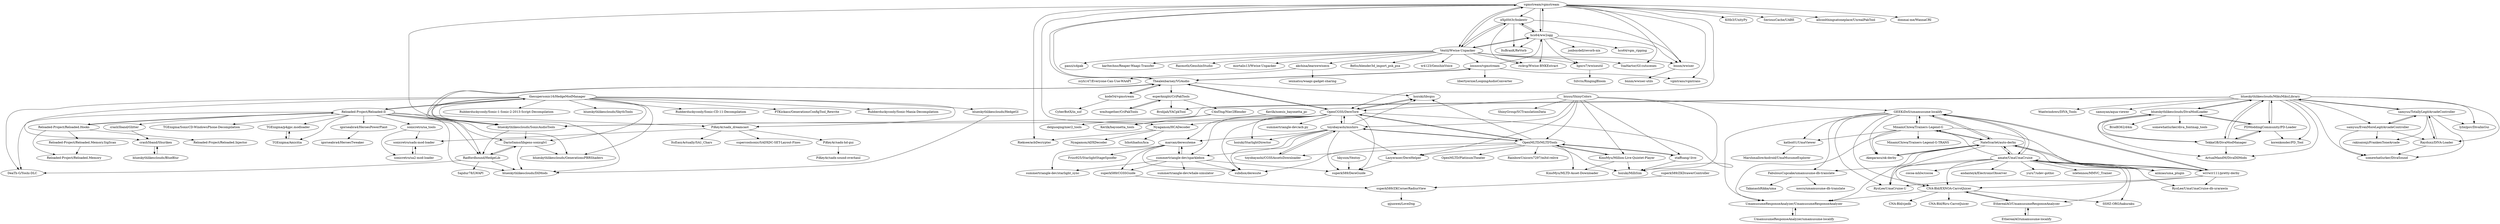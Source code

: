 digraph G {
"Nyagamon/HCADecoder" -> "Nyagamon/ADXDecoder"
"Nyagamon/HCADecoder" -> "Rieksee/acbDecrypter"
"Nyagamon/HCADecoder" -> "Ishotihadus/hca"
"MinamiChiwa/Trainers-Legend-G" -> "GEEKiDoS/umamusume-localify"
"MinamiChiwa/Trainers-Legend-G" -> "NateScarlet/auto-derby"
"MinamiChiwa/Trainers-Legend-G" -> "Akegarasu/ok-derby"
"MinamiChiwa/Trainers-Legend-G" -> "katboi01/UmaViewer"
"MinamiChiwa/Trainers-Legend-G" -> "UmamusumeResponseAnalyzer/UmamusumeResponseAnalyzer"
"MinamiChiwa/Trainers-Legend-G" -> "azmiao/uma_plugin"
"MinamiChiwa/Trainers-Legend-G" -> "MinamiChiwa/Trainers-Legend-G-TRANS"
"NateScarlet/auto-derby" -> "Akegarasu/ok-derby"
"NateScarlet/auto-derby" -> "GEEKiDoS/umamusume-localify"
"NateScarlet/auto-derby" -> "MinamiChiwa/Trainers-Legend-G"
"NateScarlet/auto-derby" -> "amate/UmaUmaCruise"
"NateScarlet/auto-derby" -> "wrrwrr111/pretty-derby"
"NateScarlet/auto-derby" -> "azmiao/uma_plugin"
"NateScarlet/auto-derby" -> "CNA-Bld/EXNOA-CarrotJuicer"
"NateScarlet/auto-derby" -> "UmamusumeResponseAnalyzer/UmamusumeResponseAnalyzer"
"NateScarlet/auto-derby" -> "RyoLee/UmaCruise-U"
"amate/UmaUmaCruise" -> "GEEKiDoS/umamusume-localify"
"amate/UmaUmaCruise" -> "NateScarlet/auto-derby"
"amate/UmaUmaCruise" -> "wrrwrr111/pretty-derby"
"amate/UmaUmaCruise" -> "RyoLee/UmaCruise-U"
"amate/UmaUmaCruise" -> "MinamiChiwa/Trainers-Legend-G"
"amate/UmaUmaCruise" -> "CNA-Bld/EXNOA-CarrotJuicer"
"amate/UmaUmaCruise" -> "FabulousCupcake/umamusume-db-translate"
"amate/UmaUmaCruise" -> "RyoLee/UmaUmaCruise-db-urarawin"
"amate/UmaUmaCruise" -> "azmiao/uma_plugin"
"amate/UmaUmaCruise" -> "andanteyk/ElectronicObserver" ["e"=1]
"amate/UmaUmaCruise" -> "yuru7/udev-gothic" ["e"=1]
"amate/UmaUmaCruise" -> "SSHZ-ORG/hakuraku"
"amate/UmaUmaCruise" -> "isletennos/MMVC_Trainer" ["e"=1]
"amate/UmaUmaCruise" -> "cocoa-mhlw/cocoa" ["e"=1]
"amate/UmaUmaCruise" -> "EtherealAO/UmamusumeResponseAnalyzer"
"eXpl0it3r/bnkextr" -> "hcs64/ww2ogg"
"eXpl0it3r/bnkextr" -> "ItsBranK/ReVorb"
"eXpl0it3r/bnkextr" -> "bnnm/wwiser"
"eXpl0it3r/bnkextr" -> "Vextil/Wwise-Unpacker"
"eXpl0it3r/bnkextr" -> "rickvg/Wwise-BNKExtract"
"hcs64/ww2ogg" -> "eXpl0it3r/bnkextr"
"hcs64/ww2ogg" -> "ItsBranK/ReVorb"
"hcs64/ww2ogg" -> "Vextil/Wwise-Unpacker"
"hcs64/ww2ogg" -> "hpxro7/wwiseutil"
"hcs64/ww2ogg" -> "jonboydell/revorb-nix"
"hcs64/ww2ogg" -> "rickvg/Wwise-BNKExtract"
"hcs64/ww2ogg" -> "hcs64/vgm_ripping"
"hcs64/ww2ogg" -> "vgmstream/vgmstream"
"hcs64/ww2ogg" -> "bnnm/wwiser"
"marcan/deresuteme" -> "summertriangle-dev/sparklebox"
"marcan/deresuteme" -> "summertriangle-dev/starlight_sync"
"marcan/deresuteme" -> "subdiox/deresute"
"marcan/deresuteme" -> "Frizz925/StarlightStageSpoofer"
"marcan/deresuteme" -> "superk589/CGSSGuide"
"thesupersonic16/HedgeModManager" -> "DarioSamo/libgens-sonicglvl"
"thesupersonic16/HedgeModManager" -> "Radfordhound/HedgeLib"
"thesupersonic16/HedgeModManager" -> "Rubberduckycooly/Sonic-1-Sonic-2-2013-Script-Decompilation" ["e"=1]
"thesupersonic16/HedgeModManager" -> "blueskythlikesclouds/SkythTools"
"thesupersonic16/HedgeModManager" -> "Reloaded-Project/Reloaded-II"
"thesupersonic16/HedgeModManager" -> "blueskythlikesclouds/HedgeGI"
"thesupersonic16/HedgeModManager" -> "DeaTh-G/Yoshi-DLC"
"thesupersonic16/HedgeModManager" -> "Rubberduckycooly/Sonic-CD-11-Decompilation" ["e"=1]
"thesupersonic16/HedgeModManager" -> "blueskythlikesclouds/DllMods"
"thesupersonic16/HedgeModManager" -> "blueskythlikesclouds/GenerationsPBRShaders"
"thesupersonic16/HedgeModManager" -> "PTKickass/GenerationsConfigTool_Rewrite"
"thesupersonic16/HedgeModManager" -> "Rubberduckycooly/Sonic-Mania-Decompilation" ["e"=1]
"thesupersonic16/HedgeModManager" -> "PiKeyAr/sadx_dreamcast"
"thesupersonic16/HedgeModManager" -> "blueskythlikesclouds/SonicAudioTools"
"thesupersonic16/HedgeModManager" -> "crash5band/Shuriken"
"Reloaded-Project/Reloaded-II" -> "TGEnigma/p4gpc.modloader"
"Reloaded-Project/Reloaded-II" -> "Reloaded-Project/Reloaded.Hooks"
"Reloaded-Project/Reloaded-II" -> "DarioSamo/libgens-sonicglvl"
"Reloaded-Project/Reloaded-II" -> "thesupersonic16/HedgeModManager"
"Reloaded-Project/Reloaded-II" -> "blueskythlikesclouds/GenerationsPBRShaders"
"Reloaded-Project/Reloaded-II" -> "igorseabra4/HeroesPowerPlant"
"Reloaded-Project/Reloaded-II" -> "TGEnigma/Amicitia"
"Reloaded-Project/Reloaded-II" -> "sonicretro/sa_tools"
"Reloaded-Project/Reloaded-II" -> "PiKeyAr/sadx_dreamcast"
"Reloaded-Project/Reloaded-II" -> "Radfordhound/HedgeLib"
"Reloaded-Project/Reloaded-II" -> "blueskythlikesclouds/SonicAudioTools"
"Reloaded-Project/Reloaded-II" -> "TGEnigma/SonicCD-WindowsPhone-Decompilation"
"Reloaded-Project/Reloaded-II" -> "DeaTh-G/Yoshi-DLC"
"Reloaded-Project/Reloaded-II" -> "blueskythlikesclouds/DllMods"
"Reloaded-Project/Reloaded-II" -> "crash5band/Glitter"
"losnoco/vgmstream" -> "Thealexbarney/VGAudio"
"losnoco/vgmstream" -> "vgmtrans/vgmtrans" ["e"=1]
"losnoco/vgmstream" -> "hcs64/ww2ogg"
"losnoco/vgmstream" -> "libertyernie/LoopingAudioConverter" ["e"=1]
"Vextil/Wwise-Unpacker" -> "hcs64/ww2ogg"
"Vextil/Wwise-Unpacker" -> "eXpl0it3r/bnkextr"
"Vextil/Wwise-Unpacker" -> "vgmstream/vgmstream"
"Vextil/Wwise-Unpacker" -> "hpxro7/wwiseutil"
"Vextil/Wwise-Unpacker" -> "bnnm/wwiser"
"Vextil/Wwise-Unpacker" -> "mortalis13/Wwise-Unpacker"
"Vextil/Wwise-Unpacker" -> "ToaHartor/GI-cutscenes" ["e"=1]
"Vextil/Wwise-Unpacker" -> "losnoco/vgmstream"
"Vextil/Wwise-Unpacker" -> "Razmoth/GenshinStudio" ["e"=1]
"Vextil/Wwise-Unpacker" -> "akchina/learnwwisecn"
"Vextil/Wwise-Unpacker" -> "Befzz/blender3d_import_psk_psa" ["e"=1]
"Vextil/Wwise-Unpacker" -> "w4123/GenshinVoice" ["e"=1]
"Vextil/Wwise-Unpacker" -> "panzi/u4pak" ["e"=1]
"Vextil/Wwise-Unpacker" -> "karltechno/Reaper-Waapi-Transfer" ["e"=1]
"Vextil/Wwise-Unpacker" -> "rickvg/Wwise-BNKExtract"
"kode54/vgmstream" -> "Thealexbarney/VGAudio"
"kode54/vgmstream" -> "CyberBotX/in_xsf"
"hpxro7/wwiseutil" -> "Silvris/RingingBloom"
"vgmstream/vgmstream" -> "Thealexbarney/VGAudio"
"vgmstream/vgmstream" -> "Vextil/Wwise-Unpacker"
"vgmstream/vgmstream" -> "OpenCGSS/DereTore"
"vgmstream/vgmstream" -> "hcs64/ww2ogg"
"vgmstream/vgmstream" -> "vgmtrans/vgmtrans" ["e"=1]
"vgmstream/vgmstream" -> "eXpl0it3r/bnkextr"
"vgmstream/vgmstream" -> "ToaHartor/GI-cutscenes" ["e"=1]
"vgmstream/vgmstream" -> "Nyagamon/HCADecoder"
"vgmstream/vgmstream" -> "Rieksee/acbDecrypter"
"vgmstream/vgmstream" -> "bnnm/wwiser"
"vgmstream/vgmstream" -> "K0lb3/UnityPy" ["e"=1]
"vgmstream/vgmstream" -> "blueskythlikesclouds/SonicAudioTools"
"vgmstream/vgmstream" -> "SeriousCache/UABE" ["e"=1]
"vgmstream/vgmstream" -> "allcoolthingsatoneplace/UnrealPakTool" ["e"=1]
"vgmstream/vgmstream" -> "donmai-me/WannaCRI"
"Reloaded-Project/Reloaded.Memory.SigScan" -> "Reloaded-Project/Reloaded.Memory"
"wrrwrr111/pretty-derby" -> "CNA-Bld/EXNOA-CarrotJuicer"
"wrrwrr111/pretty-derby" -> "NateScarlet/auto-derby"
"wrrwrr111/pretty-derby" -> "GEEKiDoS/umamusume-localify"
"wrrwrr111/pretty-derby" -> "amate/UmaUmaCruise"
"wrrwrr111/pretty-derby" -> "RyoLee/UmaCruise-U"
"wrrwrr111/pretty-derby" -> "RyoLee/UmaUmaCruise-db-urarawin"
"toyobayashi/CGSSAssetsDownloader" -> "toyobayashi/mishiro"
"toyobayashi/mishiro" -> "toyobayashi/CGSSAssetsDownloader"
"toyobayashi/mishiro" -> "OpenCGSS/DereTore"
"toyobayashi/mishiro" -> "OpenMLTD/MLTDTools"
"toyobayashi/mishiro" -> "subdiox/deresute"
"toyobayashi/mishiro" -> "marcan/deresuteme"
"toyobayashi/mishiro" -> "summertriangle-dev/sparklebox"
"toyobayashi/mishiro" -> "Lazyeraser/DereHelper"
"toyobayashi/mishiro" -> "superk589/DereGuide"
"toyobayashi/mishiro" -> "hozuki/StarlightDirector"
"toyobayashi/mishiro" -> "hozuki/libcgss"
"Akegarasu/ok-derby" -> "NateScarlet/auto-derby"
"biuuu/ShinyColors" -> "staffsang/-live-"
"biuuu/ShinyColors" -> "OpenMLTD/MLTDTools"
"biuuu/ShinyColors" -> "ShinyGroup/SCTranslationData"
"biuuu/ShinyColors" -> "GEEKiDoS/umamusume-localify"
"biuuu/ShinyColors" -> "Lazyeraser/DereHelper"
"biuuu/ShinyColors" -> "KinoMyu/Million-Live-Quintet-Player"
"biuuu/ShinyColors" -> "toyobayashi/mishiro"
"biuuu/ShinyColors" -> "OpenCGSS/DereTore"
"biuuu/ShinyColors" -> "hozuki/MilliSim"
"blueskythlikesclouds/MikuMikuLibrary" -> "samyuu/TotallyLegitArcadeController"
"blueskythlikesclouds/MikuMikuLibrary" -> "blueskythlikesclouds/DivaModLoader"
"blueskythlikesclouds/MikuMikuLibrary" -> "PDModdingCommunity/PD-Loader"
"blueskythlikesclouds/MikuMikuLibrary" -> "TekkaGB/DivaModManager"
"blueskythlikesclouds/MikuMikuLibrary" -> "samyuu/EvenMoreLegitArcadeController"
"blueskythlikesclouds/MikuMikuLibrary" -> "korenkonder/PD_Tool"
"blueskythlikesclouds/MikuMikuLibrary" -> "lybxlpsv/DivaImGui"
"blueskythlikesclouds/MikuMikuLibrary" -> "somewhatlurker/DivaSound"
"blueskythlikesclouds/MikuMikuLibrary" -> "Waelwindows/DIVA_Tools"
"blueskythlikesclouds/MikuMikuLibrary" -> "Rayduxz/DIVA-Loader"
"blueskythlikesclouds/MikuMikuLibrary" -> "Brolijah/YACpkTool"
"blueskythlikesclouds/MikuMikuLibrary" -> "ActualMandM/DivaDllMods"
"blueskythlikesclouds/MikuMikuLibrary" -> "blueskythlikesclouds/SonicAudioTools"
"blueskythlikesclouds/MikuMikuLibrary" -> "samnyan/aqua-viewer"
"katboi01/UmaViewer" -> "MarshmallowAndroid/UmaMusumeExplorer"
"Reloaded-Project/Reloaded.Hooks" -> "Reloaded-Project/Reloaded.Memory"
"Reloaded-Project/Reloaded.Hooks" -> "Reloaded-Project/Reloaded-II"
"Reloaded-Project/Reloaded.Hooks" -> "Reloaded-Project/Reloaded.Injector"
"Reloaded-Project/Reloaded.Hooks" -> "Reloaded-Project/Reloaded.Memory.SigScan"
"EtherealAO/UmamusumeResponseAnalyzer" -> "EtherealAO/umamusume-localify"
"EtherealAO/UmamusumeResponseAnalyzer" -> "CNA-Bld/EXNOA-CarrotJuicer"
"GEEKiDoS/umamusume-localify" -> "MinamiChiwa/Trainers-Legend-G"
"GEEKiDoS/umamusume-localify" -> "NateScarlet/auto-derby"
"GEEKiDoS/umamusume-localify" -> "amate/UmaUmaCruise"
"GEEKiDoS/umamusume-localify" -> "FabulousCupcake/umamusume-db-translate"
"GEEKiDoS/umamusume-localify" -> "Akegarasu/ok-derby"
"GEEKiDoS/umamusume-localify" -> "UmamusumeResponseAnalyzer/UmamusumeResponseAnalyzer"
"GEEKiDoS/umamusume-localify" -> "wrrwrr111/pretty-derby"
"GEEKiDoS/umamusume-localify" -> "CNA-Bld/EXNOA-CarrotJuicer"
"GEEKiDoS/umamusume-localify" -> "katboi01/UmaViewer"
"GEEKiDoS/umamusume-localify" -> "RyoLee/UmaCruise-U"
"summertriangle-dev/sparklebox" -> "marcan/deresuteme"
"summertriangle-dev/sparklebox" -> "summertriangle-dev/whale-simulator"
"summertriangle-dev/sparklebox" -> "summertriangle-dev/starlight_sync"
"summertriangle-dev/sparklebox" -> "subdiox/deresute"
"summertriangle-dev/sparklebox" -> "superk589/DereGuide"
"summertriangle-dev/sparklebox" -> "superk589/CGSSGuide"
"Thealexbarney/VGAudio" -> "blueskythlikesclouds/SonicAudioTools"
"Thealexbarney/VGAudio" -> "OpenCGSS/DereTore"
"Thealexbarney/VGAudio" -> "kode54/vgmstream"
"Thealexbarney/VGAudio" -> "hozuki/libcgss"
"Thealexbarney/VGAudio" -> "vgmstream/vgmstream"
"Thealexbarney/VGAudio" -> "esperknight/CriPakTools"
"Thealexbarney/VGAudio" -> "losnoco/vgmstream"
"bnnm/wwiser" -> "bnnm/wwiser-utils"
"C4nf3ng/Nier2Blender" -> "delguoqing/nier2_tools"
"C4nf3ng/Nier2Blender" -> "Kerilk/bayonetta_tools"
"CNA-Bld/EXNOA-CarrotJuicer" -> "EtherealAO/UmamusumeResponseAnalyzer"
"CNA-Bld/EXNOA-CarrotJuicer" -> "CNA-Bld/cjedb"
"CNA-Bld/EXNOA-CarrotJuicer" -> "SSHZ-ORG/hakuraku"
"CNA-Bld/EXNOA-CarrotJuicer" -> "CNA-Bld/Riru-CarrotJuicer"
"CNA-Bld/EXNOA-CarrotJuicer" -> "UmamusumeResponseAnalyzer/UmamusumeResponseAnalyzer"
"staffsang/-live-" -> "hozuki/MilliSim"
"staffsang/-live-" -> "OpenMLTD/MLTDTools"
"blueskythlikesclouds/DivaModLoader" -> "TekkaGB/DivaModManager"
"blueskythlikesclouds/DivaModLoader" -> "blueskythlikesclouds/MikuMikuLibrary"
"blueskythlikesclouds/DivaModLoader" -> "PDModdingCommunity/PD-Loader"
"blueskythlikesclouds/DivaModLoader" -> "ActualMandM/DivaDllMods"
"blueskythlikesclouds/DivaModLoader" -> "Brod8362/d4m"
"blueskythlikesclouds/DivaModLoader" -> "somewhatlurker/diva_fontmap_tools"
"PDModdingCommunity/PD-Loader" -> "blueskythlikesclouds/MikuMikuLibrary"
"PDModdingCommunity/PD-Loader" -> "blueskythlikesclouds/DivaModLoader"
"PDModdingCommunity/PD-Loader" -> "TekkaGB/DivaModManager"
"PDModdingCommunity/PD-Loader" -> "korenkonder/PD_Tool"
"OpenCGSS/DereTore" -> "hozuki/libcgss"
"OpenCGSS/DereTore" -> "toyobayashi/mishiro"
"OpenCGSS/DereTore" -> "OpenMLTD/MLTDTools"
"OpenCGSS/DereTore" -> "Thealexbarney/VGAudio"
"OpenCGSS/DereTore" -> "hozuki/StarlightDirector"
"OpenCGSS/DereTore" -> "subdiox/deresute"
"OpenCGSS/DereTore" -> "Nyagamon/HCADecoder"
"OpenCGSS/DereTore" -> "marcan/deresuteme"
"OpenCGSS/DereTore" -> "blueskythlikesclouds/SonicAudioTools"
"OpenCGSS/DereTore" -> "superk589/DereGuide"
"OpenCGSS/DereTore" -> "summertriangle-dev/acb.py"
"OpenCGSS/DereTore" -> "summertriangle-dev/sparklebox"
"OpenCGSS/DereTore" -> "hozuki/MilliSim"
"samyuu/TotallyLegitArcadeController" -> "Rayduxz/DIVA-Loader"
"samyuu/TotallyLegitArcadeController" -> "samyuu/EvenMoreLegitArcadeController"
"samyuu/TotallyLegitArcadeController" -> "somewhatlurker/DivaSound"
"samyuu/TotallyLegitArcadeController" -> "blueskythlikesclouds/MikuMikuLibrary"
"samyuu/TotallyLegitArcadeController" -> "rakisaionji/FrankenToneArcade"
"samyuu/TotallyLegitArcadeController" -> "lybxlpsv/DivaImGui"
"OpenMLTD/MLTDTools" -> "KinoMyu/MLTD-Asset-Downloader"
"OpenMLTD/MLTDTools" -> "hozuki/MilliSim"
"OpenMLTD/MLTDTools" -> "toyobayashi/mishiro"
"OpenMLTD/MLTDTools" -> "KinoMyu/Million-Live-Quintet-Player"
"OpenMLTD/MLTDTools" -> "OpenCGSS/DereTore"
"OpenMLTD/MLTDTools" -> "OpenMLTD/PlatinumTheater"
"OpenMLTD/MLTDTools" -> "hozuki/libcgss"
"OpenMLTD/MLTDTools" -> "subdiox/deresute"
"OpenMLTD/MLTDTools" -> "Lazyeraser/DereHelper"
"OpenMLTD/MLTDTools" -> "RainbowUnicorn7297/mltd-relive"
"OpenMLTD/MLTDTools" -> "staffsang/-live-"
"OpenMLTD/MLTDTools" -> "toyobayashi/CGSSAssetsDownloader"
"akchina/learnwwisecn" -> "zcyh147/Everyone-Can-Use-WAAPI"
"akchina/learnwwisecn" -> "iexmatsu/waapi-gadget-sharing"
"Radfordhound/HedgeLib" -> "DarioSamo/libgens-sonicglvl"
"Radfordhound/HedgeLib" -> "DeaTh-G/Yoshi-DLC"
"Radfordhound/HedgeLib" -> "blueskythlikesclouds/DllMods"
"Radfordhound/HedgeLib" -> "Sajidur78/LWAPI"
"hozuki/libcgss" -> "OpenCGSS/DereTore"
"superk589/CGSSGuide" -> "superk589/ZKCornerRadiusView"
"EtherealAO/umamusume-localify" -> "EtherealAO/UmamusumeResponseAnalyzer"
"KinoMyu/Million-Live-Quintet-Player" -> "hozuki/MilliSim"
"KinoMyu/Million-Live-Quintet-Player" -> "KinoMyu/MLTD-Asset-Downloader"
"KinoMyu/Million-Live-Quintet-Player" -> "OpenMLTD/MLTDTools"
"Lazyeraser/DereHelper" -> "superk589/DereGuide"
"blueskythlikesclouds/SonicAudioTools" -> "Radfordhound/HedgeLib"
"blueskythlikesclouds/SonicAudioTools" -> "DarioSamo/libgens-sonicglvl"
"blueskythlikesclouds/SonicAudioTools" -> "Thealexbarney/VGAudio"
"blueskythlikesclouds/HedgeGI" -> "blueskythlikesclouds/DllMods"
"blueskythlikesclouds/BlueBlur" -> "crash5band/Shuriken"
"crash5band/Glitter" -> "crash5band/Shuriken"
"crash5band/Shuriken" -> "blueskythlikesclouds/BlueBlur"
"UmamusumeResponseAnalyzer/UmamusumeResponseAnalyzer" -> "UmamusumeResponseAnalyzer/umamusume-localify"
"UmamusumeResponseAnalyzer/umamusume-localify" -> "UmamusumeResponseAnalyzer/UmamusumeResponseAnalyzer"
"FabulousCupcake/umamusume-db-translate" -> "TakanashRikka/uma"
"FabulousCupcake/umamusume-db-translate" -> "noccu/umamusume-db-translate"
"Rayduxz/DIVA-Loader" -> "samyuu/TotallyLegitArcadeController"
"Rayduxz/DIVA-Loader" -> "somewhatlurker/DivaSound"
"TGEnigma/Amicitia" -> "TGEnigma/p4gpc.modloader"
"Kerilk/noesis_bayonetta_pc" -> "Kerilk/bayonetta_tools"
"igorseabra4/HeroesPowerPlant" -> "igorseabra4/HeroesTweaker"
"TekkaGB/DivaModManager" -> "blueskythlikesclouds/DivaModLoader"
"TekkaGB/DivaModManager" -> "blueskythlikesclouds/MikuMikuLibrary"
"TekkaGB/DivaModManager" -> "ActualMandM/DivaDllMods"
"TekkaGB/DivaModManager" -> "PDModdingCommunity/PD-Loader"
"wmltogether/CriPakTools" -> "esperknight/CriPakTools"
"TGEnigma/p4gpc.modloader" -> "TGEnigma/Amicitia"
"esperknight/CriPakTools" -> "wmltogether/CriPakTools"
"esperknight/CriPakTools" -> "C4nf3ng/Nier2Blender"
"esperknight/CriPakTools" -> "Brolijah/YACpkTool"
"sonicretro/sa_tools" -> "sonicretro/sadx-mod-loader"
"sonicretro/sa_tools" -> "sonicretro/sa2-mod-loader"
"PiKeyAr/sadx_dreamcast" -> "PiKeyAr/sadx-hd-gui"
"PiKeyAr/sadx_dreamcast" -> "sonicretro/sadx-mod-loader"
"PiKeyAr/sadx_dreamcast" -> "ItsEasyActually/SA1_Chars"
"PiKeyAr/sadx_dreamcast" -> "supercoolsonic/SADXDC-SET-Layout-Fixes"
"samyuu/EvenMoreLegitArcadeController" -> "samyuu/TotallyLegitArcadeController"
"samyuu/EvenMoreLegitArcadeController" -> "rakisaionji/FrankenToneArcade"
"samyuu/EvenMoreLegitArcadeController" -> "somewhatlurker/DivaSound"
"samyuu/EvenMoreLegitArcadeController" -> "Rayduxz/DIVA-Loader"
"superk589/ZKDrawerController" -> "superk589/ZKCornerRadiusView"
"PiKeyAr/sadx-hd-gui" -> "PiKeyAr/sadx-sound-overhaul"
"DarioSamo/libgens-sonicglvl" -> "Radfordhound/HedgeLib"
"DarioSamo/libgens-sonicglvl" -> "blueskythlikesclouds/DllMods"
"DarioSamo/libgens-sonicglvl" -> "blueskythlikesclouds/GenerationsPBRShaders"
"sonicretro/sadx-mod-loader" -> "sonicretro/sa2-mod-loader"
"sonicretro/sa2-mod-loader" -> "sonicretro/sadx-mod-loader"
"superk589/ZKCornerRadiusView" -> "qijunwei/LoveDog"
"hkysxm/Ventoy" -> "superk589/DereGuide"
"Nyagamon/HCADecoder" ["l"="-42.607,17.329"]
"Nyagamon/ADXDecoder" ["l"="-42.619,17.346"]
"Rieksee/acbDecrypter" ["l"="-42.589,17.337"]
"Ishotihadus/hca" ["l"="-42.609,17.356"]
"MinamiChiwa/Trainers-Legend-G" ["l"="-42.847,17.372"]
"GEEKiDoS/umamusume-localify" ["l"="-42.839,17.344"]
"NateScarlet/auto-derby" ["l"="-42.855,17.352"]
"Akegarasu/ok-derby" ["l"="-42.827,17.361"]
"katboi01/UmaViewer" ["l"="-42.84,17.394"]
"UmamusumeResponseAnalyzer/UmamusumeResponseAnalyzer" ["l"="-42.874,17.362"]
"azmiao/uma_plugin" ["l"="-42.872,17.38"]
"MinamiChiwa/Trainers-Legend-G-TRANS" ["l"="-42.821,17.393"]
"amate/UmaUmaCruise" ["l"="-42.875,17.34"]
"wrrwrr111/pretty-derby" ["l"="-42.858,17.323"]
"CNA-Bld/EXNOA-CarrotJuicer" ["l"="-42.886,17.325"]
"RyoLee/UmaCruise-U" ["l"="-42.841,17.325"]
"FabulousCupcake/umamusume-db-translate" ["l"="-42.895,17.357"]
"RyoLee/UmaUmaCruise-db-urarawin" ["l"="-42.874,17.31"]
"andanteyk/ElectronicObserver" ["l"="24.696,14.168"]
"yuru7/udev-gothic" ["l"="-10.903,-23.891"]
"SSHZ-ORG/hakuraku" ["l"="-42.899,17.319"]
"isletennos/MMVC_Trainer" ["l"="0.12,40.368"]
"cocoa-mhlw/cocoa" ["l"="-10.835,-23.854"]
"EtherealAO/UmamusumeResponseAnalyzer" ["l"="-42.908,17.331"]
"eXpl0it3r/bnkextr" ["l"="-42.542,17.339"]
"hcs64/ww2ogg" ["l"="-42.523,17.339"]
"ItsBranK/ReVorb" ["l"="-42.515,17.324"]
"bnnm/wwiser" ["l"="-42.561,17.353"]
"Vextil/Wwise-Unpacker" ["l"="-42.538,17.36"]
"rickvg/Wwise-BNKExtract" ["l"="-42.516,17.357"]
"hpxro7/wwiseutil" ["l"="-42.515,17.383"]
"jonboydell/revorb-nix" ["l"="-42.495,17.333"]
"hcs64/vgm_ripping" ["l"="-42.482,17.351"]
"vgmstream/vgmstream" ["l"="-42.567,17.316"]
"marcan/deresuteme" ["l"="-42.65,17.338"]
"summertriangle-dev/sparklebox" ["l"="-42.666,17.335"]
"summertriangle-dev/starlight_sync" ["l"="-42.66,17.353"]
"subdiox/deresute" ["l"="-42.656,17.316"]
"Frizz925/StarlightStageSpoofer" ["l"="-42.645,17.367"]
"superk589/CGSSGuide" ["l"="-42.669,17.363"]
"thesupersonic16/HedgeModManager" ["l"="-42.5,17.196"]
"DarioSamo/libgens-sonicglvl" ["l"="-42.522,17.201"]
"Radfordhound/HedgeLib" ["l"="-42.53,17.19"]
"Rubberduckycooly/Sonic-1-Sonic-2-2013-Script-Decompilation" ["l"="-43.66,17.202"]
"blueskythlikesclouds/SkythTools" ["l"="-42.492,17.22"]
"Reloaded-Project/Reloaded-II" ["l"="-42.496,17.168"]
"blueskythlikesclouds/HedgeGI" ["l"="-42.483,17.192"]
"DeaTh-G/Yoshi-DLC" ["l"="-42.515,17.173"]
"Rubberduckycooly/Sonic-CD-11-Decompilation" ["l"="-43.666,17.222"]
"blueskythlikesclouds/DllMods" ["l"="-42.507,17.185"]
"blueskythlikesclouds/GenerationsPBRShaders" ["l"="-42.516,17.182"]
"PTKickass/GenerationsConfigTool_Rewrite" ["l"="-42.479,17.213"]
"Rubberduckycooly/Sonic-Mania-Decompilation" ["l"="-43.681,17.211"]
"PiKeyAr/sadx_dreamcast" ["l"="-42.459,17.156"]
"blueskythlikesclouds/SonicAudioTools" ["l"="-42.561,17.229"]
"crash5band/Shuriken" ["l"="-42.467,17.2"]
"TGEnigma/p4gpc.modloader" ["l"="-42.503,17.14"]
"Reloaded-Project/Reloaded.Hooks" ["l"="-42.483,17.119"]
"igorseabra4/HeroesPowerPlant" ["l"="-42.46,17.181"]
"TGEnigma/Amicitia" ["l"="-42.487,17.144"]
"sonicretro/sa_tools" ["l"="-42.444,17.169"]
"TGEnigma/SonicCD-WindowsPhone-Decompilation" ["l"="-42.515,17.153"]
"crash5band/Glitter" ["l"="-42.474,17.179"]
"losnoco/vgmstream" ["l"="-42.542,17.307"]
"Thealexbarney/VGAudio" ["l"="-42.582,17.278"]
"vgmtrans/vgmtrans" ["l"="0.794,37.64"]
"libertyernie/LoopingAudioConverter" ["l"="-46.035,16.143"]
"mortalis13/Wwise-Unpacker" ["l"="-42.499,17.375"]
"ToaHartor/GI-cutscenes" ["l"="-34.408,-17.465"]
"Razmoth/GenshinStudio" ["l"="-34.399,-17.442"]
"akchina/learnwwisecn" ["l"="-42.535,17.409"]
"Befzz/blender3d_import_psk_psa" ["l"="-13.564,41.169"]
"w4123/GenshinVoice" ["l"="0.031,40.2"]
"panzi/u4pak" ["l"="-13.523,41.168"]
"karltechno/Reaper-Waapi-Transfer" ["l"="1.568,37.959"]
"kode54/vgmstream" ["l"="-42.597,17.254"]
"CyberBotX/in_xsf" ["l"="-42.61,17.236"]
"Silvris/RingingBloom" ["l"="-42.498,17.406"]
"OpenCGSS/DereTore" ["l"="-42.638,17.3"]
"K0lb3/UnityPy" ["l"="-13.569,39.789"]
"SeriousCache/UABE" ["l"="-13.502,39.79"]
"allcoolthingsatoneplace/UnrealPakTool" ["l"="-13.535,41.14"]
"donmai-me/WannaCRI" ["l"="-42.558,17.289"]
"Reloaded-Project/Reloaded.Memory.SigScan" ["l"="-42.458,17.1"]
"Reloaded-Project/Reloaded.Memory" ["l"="-42.474,17.094"]
"toyobayashi/CGSSAssetsDownloader" ["l"="-42.666,17.279"]
"toyobayashi/mishiro" ["l"="-42.666,17.303"]
"OpenMLTD/MLTDTools" ["l"="-42.68,17.289"]
"Lazyeraser/DereHelper" ["l"="-42.692,17.315"]
"superk589/DereGuide" ["l"="-42.672,17.321"]
"hozuki/StarlightDirector" ["l"="-42.653,17.287"]
"hozuki/libcgss" ["l"="-42.637,17.282"]
"biuuu/ShinyColors" ["l"="-42.72,17.31"]
"staffsang/-live-" ["l"="-42.706,17.278"]
"ShinyGroup/SCTranslationData" ["l"="-42.749,17.312"]
"KinoMyu/Million-Live-Quintet-Player" ["l"="-42.706,17.292"]
"hozuki/MilliSim" ["l"="-42.69,17.297"]
"blueskythlikesclouds/MikuMikuLibrary" ["l"="-42.61,17.149"]
"samyuu/TotallyLegitArcadeController" ["l"="-42.637,17.147"]
"blueskythlikesclouds/DivaModLoader" ["l"="-42.609,17.109"]
"PDModdingCommunity/PD-Loader" ["l"="-42.594,17.123"]
"TekkaGB/DivaModManager" ["l"="-42.615,17.124"]
"samyuu/EvenMoreLegitArcadeController" ["l"="-42.65,17.155"]
"korenkonder/PD_Tool" ["l"="-42.586,17.141"]
"lybxlpsv/DivaImGui" ["l"="-42.631,17.135"]
"somewhatlurker/DivaSound" ["l"="-42.627,17.163"]
"Waelwindows/DIVA_Tools" ["l"="-42.638,17.122"]
"Rayduxz/DIVA-Loader" ["l"="-42.639,17.165"]
"Brolijah/YACpkTool" ["l"="-42.577,17.196"]
"ActualMandM/DivaDllMods" ["l"="-42.603,17.132"]
"samnyan/aqua-viewer" ["l"="-42.597,17.168"]
"MarshmallowAndroid/UmaMusumeExplorer" ["l"="-42.841,17.42"]
"Reloaded-Project/Reloaded.Injector" ["l"="-42.494,17.084"]
"EtherealAO/umamusume-localify" ["l"="-42.928,17.33"]
"summertriangle-dev/whale-simulator" ["l"="-42.684,17.352"]
"esperknight/CriPakTools" ["l"="-42.536,17.247"]
"bnnm/wwiser-utils" ["l"="-42.571,17.379"]
"C4nf3ng/Nier2Blender" ["l"="-42.48,17.264"]
"delguoqing/nier2_tools" ["l"="-42.463,17.278"]
"Kerilk/bayonetta_tools" ["l"="-42.441,17.27"]
"CNA-Bld/cjedb" ["l"="-42.894,17.3"]
"CNA-Bld/Riru-CarrotJuicer" ["l"="-42.912,17.305"]
"Brod8362/d4m" ["l"="-42.606,17.084"]
"somewhatlurker/diva_fontmap_tools" ["l"="-42.622,17.089"]
"summertriangle-dev/acb.py" ["l"="-42.617,17.298"]
"rakisaionji/FrankenToneArcade" ["l"="-42.661,17.141"]
"KinoMyu/MLTD-Asset-Downloader" ["l"="-42.701,17.305"]
"OpenMLTD/PlatinumTheater" ["l"="-42.693,17.265"]
"RainbowUnicorn7297/mltd-relive" ["l"="-42.68,17.26"]
"zcyh147/Everyone-Can-Use-WAAPI" ["l"="-42.539,17.434"]
"iexmatsu/waapi-gadget-sharing" ["l"="-42.526,17.425"]
"Sajidur78/LWAPI" ["l"="-42.544,17.176"]
"superk589/ZKCornerRadiusView" ["l"="-42.678,17.389"]
"blueskythlikesclouds/BlueBlur" ["l"="-42.451,17.209"]
"UmamusumeResponseAnalyzer/umamusume-localify" ["l"="-42.892,17.379"]
"TakanashRikka/uma" ["l"="-42.923,17.363"]
"noccu/umamusume-db-translate" ["l"="-42.912,17.372"]
"Kerilk/noesis_bayonetta_pc" ["l"="-42.415,17.278"]
"igorseabra4/HeroesTweaker" ["l"="-42.437,17.191"]
"wmltogether/CriPakTools" ["l"="-42.514,17.254"]
"sonicretro/sadx-mod-loader" ["l"="-42.427,17.158"]
"sonicretro/sa2-mod-loader" ["l"="-42.416,17.169"]
"PiKeyAr/sadx-hd-gui" ["l"="-42.429,17.141"]
"ItsEasyActually/SA1_Chars" ["l"="-42.44,17.132"]
"supercoolsonic/SADXDC-SET-Layout-Fixes" ["l"="-42.454,17.137"]
"superk589/ZKDrawerController" ["l"="-42.689,17.406"]
"PiKeyAr/sadx-sound-overhaul" ["l"="-42.411,17.132"]
"qijunwei/LoveDog" ["l"="-42.674,17.406"]
"hkysxm/Ventoy" ["l"="-42.685,17.333"]
}
